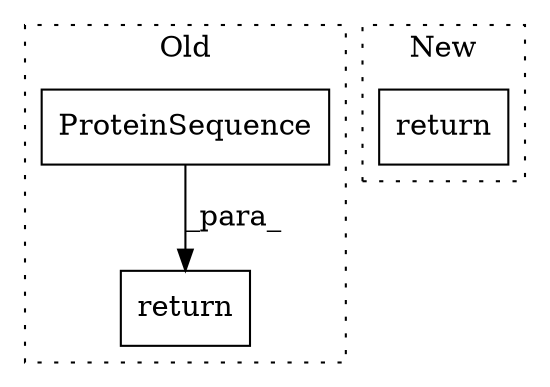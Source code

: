 digraph G {
subgraph cluster0 {
1 [label="ProteinSequence" a="32" s="3175,3198" l="16,1" shape="box"];
3 [label="return" a="41" s="3168" l="7" shape="box"];
label = "Old";
style="dotted";
}
subgraph cluster1 {
2 [label="return" a="41" s="3673" l="7" shape="box"];
label = "New";
style="dotted";
}
1 -> 3 [label="_para_"];
}